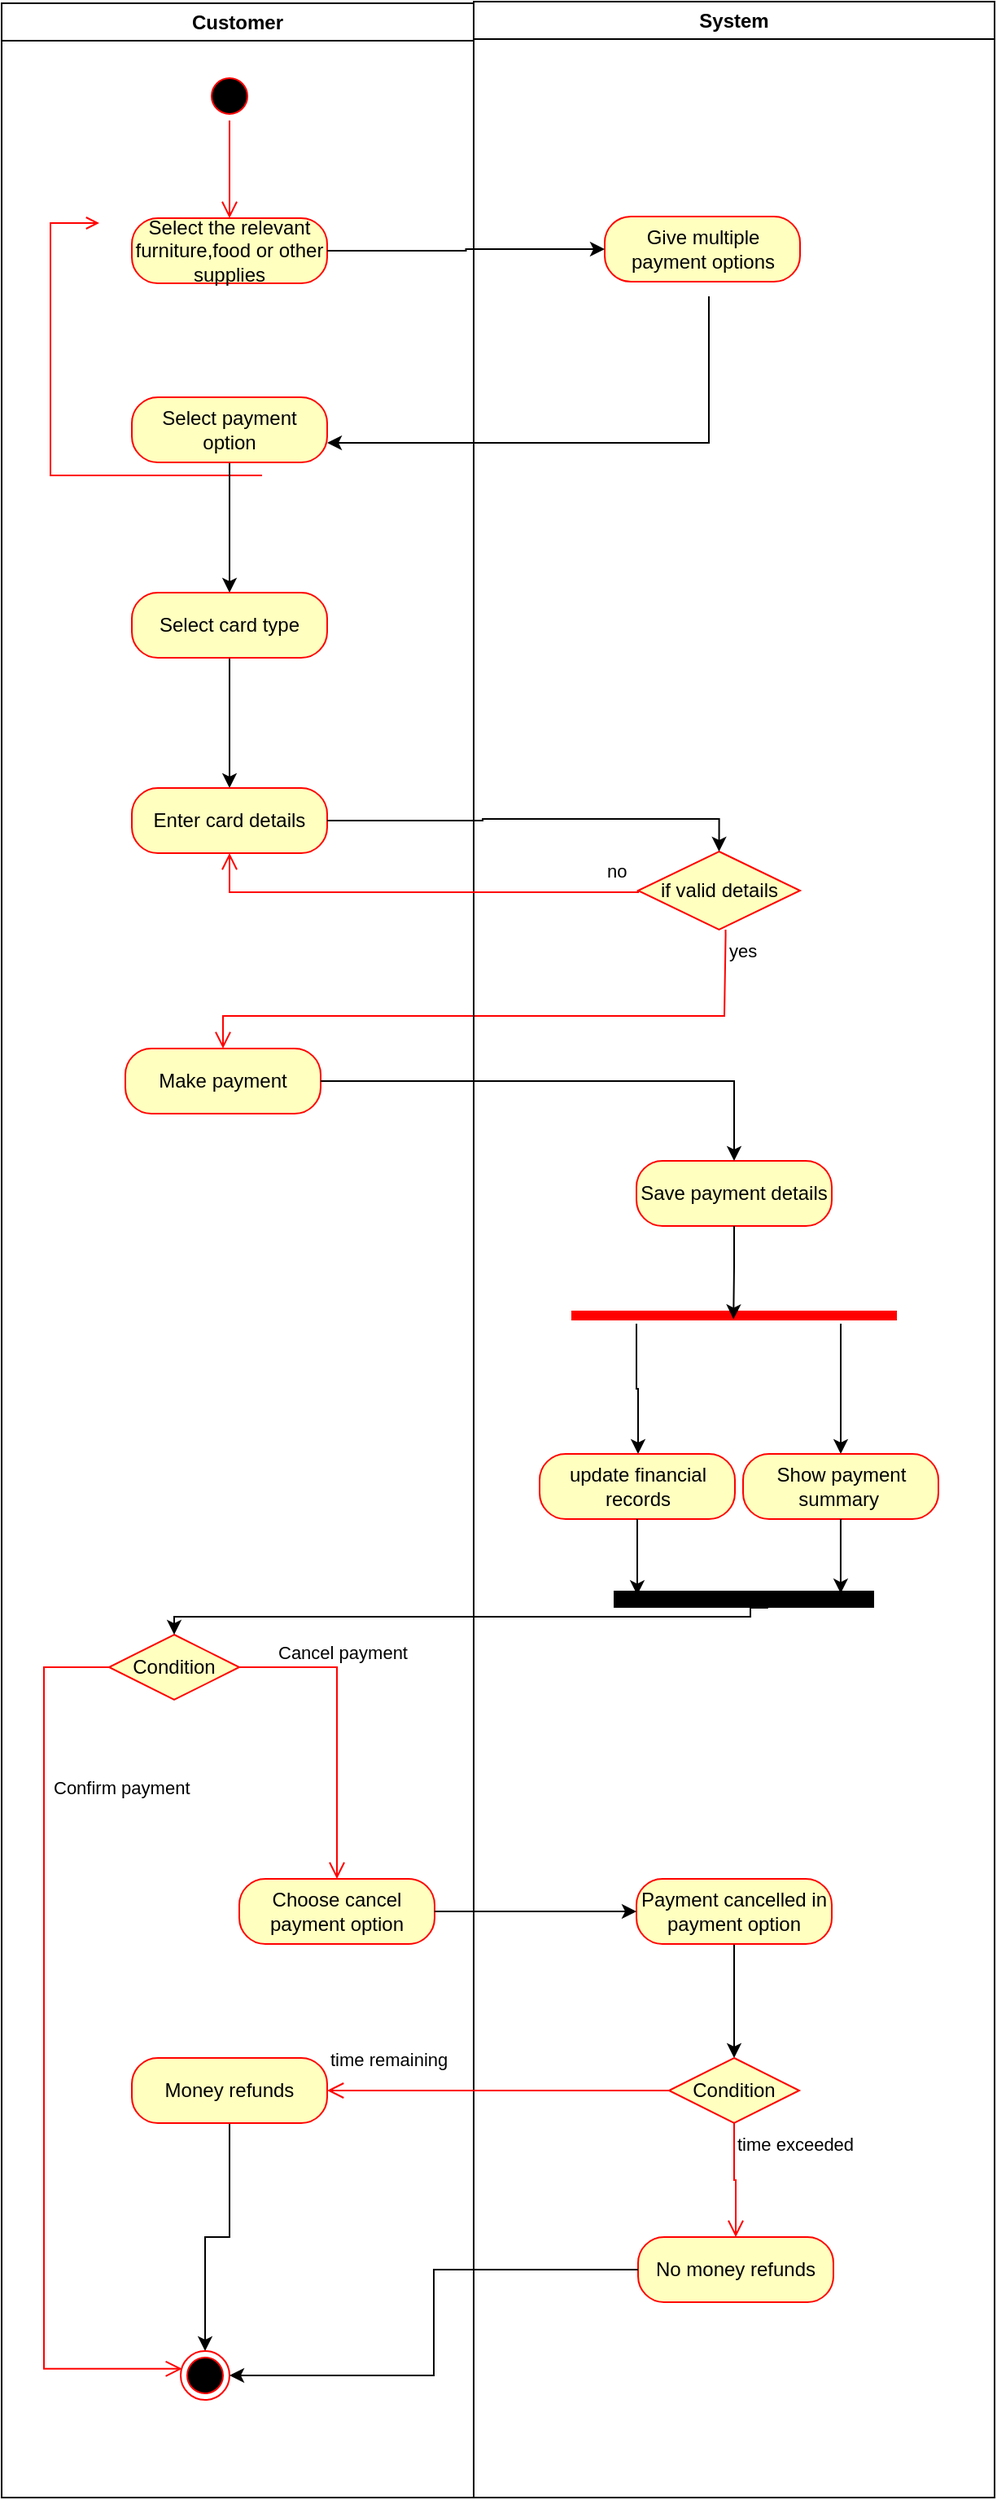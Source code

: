 <mxfile version="24.7.7">
  <diagram name="Page-1" id="e7e014a7-5840-1c2e-5031-d8a46d1fe8dd">
    <mxGraphModel dx="1687" dy="929" grid="1" gridSize="10" guides="1" tooltips="1" connect="1" arrows="1" fold="1" page="1" pageScale="1" pageWidth="1169" pageHeight="826" background="none" math="0" shadow="0">
      <root>
        <mxCell id="0" />
        <mxCell id="1" parent="0" />
        <mxCell id="2" value="Customer" style="swimlane;whiteSpace=wrap" parent="1" vertex="1">
          <mxGeometry x="150" y="128" width="290" height="1532" as="geometry" />
        </mxCell>
        <mxCell id="9" value="" style="endArrow=open;strokeColor=#FF0000;endFill=1;rounded=0" parent="2" target="8" edge="1">
          <mxGeometry relative="1" as="geometry">
            <mxPoint x="115" y="160" as="sourcePoint" />
          </mxGeometry>
        </mxCell>
        <mxCell id="11" value="" style="endArrow=open;strokeColor=#FF0000;endFill=1;rounded=0" parent="2" target="10" edge="1">
          <mxGeometry relative="1" as="geometry">
            <mxPoint x="115" y="270" as="sourcePoint" />
          </mxGeometry>
        </mxCell>
        <mxCell id="12" value="" style="edgeStyle=elbowEdgeStyle;elbow=horizontal;strokeColor=#FF0000;endArrow=open;endFill=1;rounded=0" parent="2" source="10" edge="1">
          <mxGeometry width="100" height="100" relative="1" as="geometry">
            <mxPoint x="160" y="290" as="sourcePoint" />
            <mxPoint x="60" y="135" as="targetPoint" />
            <Array as="points">
              <mxPoint x="30" y="250" />
            </Array>
          </mxGeometry>
        </mxCell>
        <mxCell id="XBPjzMlgGvLnMH6iU26w-45" value="" style="ellipse;html=1;shape=startState;fillColor=#000000;strokeColor=#ff0000;" vertex="1" parent="2">
          <mxGeometry x="125" y="42" width="30" height="30" as="geometry" />
        </mxCell>
        <mxCell id="XBPjzMlgGvLnMH6iU26w-46" value="" style="edgeStyle=orthogonalEdgeStyle;html=1;verticalAlign=bottom;endArrow=open;endSize=8;strokeColor=#ff0000;rounded=0;entryX=0.5;entryY=0;entryDx=0;entryDy=0;" edge="1" source="XBPjzMlgGvLnMH6iU26w-45" parent="2" target="XBPjzMlgGvLnMH6iU26w-47">
          <mxGeometry relative="1" as="geometry">
            <mxPoint x="140" y="132" as="targetPoint" />
          </mxGeometry>
        </mxCell>
        <mxCell id="XBPjzMlgGvLnMH6iU26w-47" value="Select the relevant furniture,food or other supplies" style="rounded=1;whiteSpace=wrap;html=1;arcSize=40;fontColor=#000000;fillColor=#ffffc0;strokeColor=#ff0000;" vertex="1" parent="2">
          <mxGeometry x="80" y="132" width="120" height="40" as="geometry" />
        </mxCell>
        <mxCell id="XBPjzMlgGvLnMH6iU26w-57" value="" style="edgeStyle=orthogonalEdgeStyle;rounded=0;orthogonalLoop=1;jettySize=auto;html=1;" edge="1" parent="2" source="XBPjzMlgGvLnMH6iU26w-54" target="XBPjzMlgGvLnMH6iU26w-56">
          <mxGeometry relative="1" as="geometry" />
        </mxCell>
        <mxCell id="XBPjzMlgGvLnMH6iU26w-54" value="Select payment option" style="rounded=1;whiteSpace=wrap;html=1;arcSize=40;fontColor=#000000;fillColor=#ffffc0;strokeColor=#ff0000;" vertex="1" parent="2">
          <mxGeometry x="80" y="242" width="120" height="40" as="geometry" />
        </mxCell>
        <mxCell id="XBPjzMlgGvLnMH6iU26w-59" value="" style="edgeStyle=orthogonalEdgeStyle;rounded=0;orthogonalLoop=1;jettySize=auto;html=1;" edge="1" parent="2" source="XBPjzMlgGvLnMH6iU26w-56" target="XBPjzMlgGvLnMH6iU26w-58">
          <mxGeometry relative="1" as="geometry" />
        </mxCell>
        <mxCell id="XBPjzMlgGvLnMH6iU26w-56" value="Select card type" style="rounded=1;whiteSpace=wrap;html=1;arcSize=40;fontColor=#000000;fillColor=#ffffc0;strokeColor=#ff0000;" vertex="1" parent="2">
          <mxGeometry x="80" y="362" width="120" height="40" as="geometry" />
        </mxCell>
        <mxCell id="XBPjzMlgGvLnMH6iU26w-58" value="Enter card details" style="rounded=1;whiteSpace=wrap;html=1;arcSize=40;fontColor=#000000;fillColor=#ffffc0;strokeColor=#ff0000;" vertex="1" parent="2">
          <mxGeometry x="80" y="482" width="120" height="40" as="geometry" />
        </mxCell>
        <mxCell id="XBPjzMlgGvLnMH6iU26w-68" value="Make payment" style="rounded=1;whiteSpace=wrap;html=1;arcSize=40;fontColor=#000000;fillColor=#ffffc0;strokeColor=#ff0000;" vertex="1" parent="2">
          <mxGeometry x="76" y="642" width="120" height="40" as="geometry" />
        </mxCell>
        <mxCell id="XBPjzMlgGvLnMH6iU26w-87" value="Condition" style="rhombus;whiteSpace=wrap;html=1;fontColor=#000000;fillColor=#ffffc0;strokeColor=#ff0000;" vertex="1" parent="2">
          <mxGeometry x="66" y="1002" width="80" height="40" as="geometry" />
        </mxCell>
        <mxCell id="XBPjzMlgGvLnMH6iU26w-88" value="Cancel payment&amp;nbsp;" style="edgeStyle=orthogonalEdgeStyle;html=1;align=left;verticalAlign=bottom;endArrow=open;endSize=8;strokeColor=#ff0000;rounded=0;exitX=1;exitY=0.5;exitDx=0;exitDy=0;entryX=0.5;entryY=0;entryDx=0;entryDy=0;" edge="1" source="XBPjzMlgGvLnMH6iU26w-87" parent="2" target="XBPjzMlgGvLnMH6iU26w-91">
          <mxGeometry x="-0.769" relative="1" as="geometry">
            <mxPoint x="166" y="1182" as="targetPoint" />
            <Array as="points">
              <mxPoint x="206" y="1022" />
            </Array>
            <mxPoint as="offset" />
          </mxGeometry>
        </mxCell>
        <mxCell id="XBPjzMlgGvLnMH6iU26w-89" value="Confirm payment" style="edgeStyle=orthogonalEdgeStyle;html=1;align=left;verticalAlign=top;endArrow=open;endSize=8;strokeColor=#ff0000;rounded=0;exitX=0;exitY=0.5;exitDx=0;exitDy=0;entryX=0.03;entryY=0.364;entryDx=0;entryDy=0;entryPerimeter=0;" edge="1" source="XBPjzMlgGvLnMH6iU26w-87" parent="2" target="XBPjzMlgGvLnMH6iU26w-103">
          <mxGeometry x="-0.636" y="4" relative="1" as="geometry">
            <mxPoint x="90" y="1442" as="targetPoint" />
            <Array as="points">
              <mxPoint x="26" y="1022" />
              <mxPoint x="26" y="1453" />
            </Array>
            <mxPoint as="offset" />
          </mxGeometry>
        </mxCell>
        <mxCell id="XBPjzMlgGvLnMH6iU26w-91" value="Choose cancel payment option" style="rounded=1;whiteSpace=wrap;html=1;arcSize=40;fontColor=#000000;fillColor=#ffffc0;strokeColor=#ff0000;" vertex="1" parent="2">
          <mxGeometry x="146" y="1152" width="120" height="40" as="geometry" />
        </mxCell>
        <mxCell id="XBPjzMlgGvLnMH6iU26w-104" style="edgeStyle=orthogonalEdgeStyle;rounded=0;orthogonalLoop=1;jettySize=auto;html=1;entryX=0.5;entryY=0;entryDx=0;entryDy=0;" edge="1" parent="2" source="XBPjzMlgGvLnMH6iU26w-99" target="XBPjzMlgGvLnMH6iU26w-103">
          <mxGeometry relative="1" as="geometry" />
        </mxCell>
        <mxCell id="XBPjzMlgGvLnMH6iU26w-99" value="Money refunds" style="rounded=1;whiteSpace=wrap;html=1;arcSize=40;fontColor=#000000;fillColor=#ffffc0;strokeColor=#ff0000;" vertex="1" parent="2">
          <mxGeometry x="80" y="1262" width="120" height="40" as="geometry" />
        </mxCell>
        <mxCell id="XBPjzMlgGvLnMH6iU26w-103" value="" style="ellipse;html=1;shape=endState;fillColor=#000000;strokeColor=#ff0000;" vertex="1" parent="2">
          <mxGeometry x="110" y="1442" width="30" height="30" as="geometry" />
        </mxCell>
        <mxCell id="XBPjzMlgGvLnMH6iU26w-67" value="yes" style="edgeStyle=orthogonalEdgeStyle;html=1;align=left;verticalAlign=top;endArrow=open;endSize=8;strokeColor=#ff0000;rounded=0;exitX=0.5;exitY=1;exitDx=0;exitDy=0;entryX=0.5;entryY=0;entryDx=0;entryDy=0;" edge="1" parent="2" target="XBPjzMlgGvLnMH6iU26w-68">
          <mxGeometry x="-1" relative="1" as="geometry">
            <mxPoint x="140" y="642" as="targetPoint" />
            <mxPoint x="444.75" y="569.0" as="sourcePoint" />
            <Array as="points">
              <mxPoint x="445" y="572" />
              <mxPoint x="444" y="572" />
              <mxPoint x="444" y="622" />
              <mxPoint x="136" y="622" />
            </Array>
          </mxGeometry>
        </mxCell>
        <mxCell id="3" value="System" style="swimlane;whiteSpace=wrap" parent="1" vertex="1">
          <mxGeometry x="440" y="127" width="320" height="1533" as="geometry" />
        </mxCell>
        <mxCell id="17" value="" style="endArrow=open;strokeColor=#FF0000;endFill=1;rounded=0" parent="3" target="16" edge="1">
          <mxGeometry relative="1" as="geometry">
            <mxPoint x="75" y="160" as="sourcePoint" />
          </mxGeometry>
        </mxCell>
        <mxCell id="19" value="" style="endArrow=open;strokeColor=#FF0000;endFill=1;rounded=0" parent="3" target="18" edge="1">
          <mxGeometry relative="1" as="geometry">
            <mxPoint x="75" y="270" as="sourcePoint" />
          </mxGeometry>
        </mxCell>
        <mxCell id="XBPjzMlgGvLnMH6iU26w-49" value="Give multiple payment options" style="rounded=1;whiteSpace=wrap;html=1;arcSize=40;fontColor=#000000;fillColor=#ffffc0;strokeColor=#ff0000;" vertex="1" parent="3">
          <mxGeometry x="80.5" y="132" width="120" height="40" as="geometry" />
        </mxCell>
        <mxCell id="XBPjzMlgGvLnMH6iU26w-65" value="if valid details" style="rhombus;whiteSpace=wrap;html=1;fontColor=#000000;fillColor=#ffffc0;strokeColor=#ff0000;" vertex="1" parent="3">
          <mxGeometry x="101" y="522" width="99.5" height="48" as="geometry" />
        </mxCell>
        <mxCell id="XBPjzMlgGvLnMH6iU26w-71" value="Save payment details" style="rounded=1;whiteSpace=wrap;html=1;arcSize=40;fontColor=#000000;fillColor=#ffffc0;strokeColor=#ff0000;" vertex="1" parent="3">
          <mxGeometry x="100" y="712" width="120" height="40" as="geometry" />
        </mxCell>
        <mxCell id="XBPjzMlgGvLnMH6iU26w-79" style="edgeStyle=orthogonalEdgeStyle;rounded=0;orthogonalLoop=1;jettySize=auto;html=1;entryX=0.5;entryY=0;entryDx=0;entryDy=0;" edge="1" parent="3" source="XBPjzMlgGvLnMH6iU26w-74" target="XBPjzMlgGvLnMH6iU26w-78">
          <mxGeometry relative="1" as="geometry">
            <Array as="points">
              <mxPoint x="226" y="852" />
            </Array>
          </mxGeometry>
        </mxCell>
        <mxCell id="XBPjzMlgGvLnMH6iU26w-80" style="edgeStyle=orthogonalEdgeStyle;rounded=0;orthogonalLoop=1;jettySize=auto;html=1;" edge="1" parent="3" source="XBPjzMlgGvLnMH6iU26w-74" target="XBPjzMlgGvLnMH6iU26w-77">
          <mxGeometry relative="1" as="geometry">
            <Array as="points">
              <mxPoint x="100" y="852" />
              <mxPoint x="101" y="852" />
            </Array>
          </mxGeometry>
        </mxCell>
        <mxCell id="XBPjzMlgGvLnMH6iU26w-74" value="" style="shape=line;html=1;strokeWidth=6;strokeColor=#ff0000;" vertex="1" parent="3">
          <mxGeometry x="60" y="802" width="200" height="10" as="geometry" />
        </mxCell>
        <mxCell id="XBPjzMlgGvLnMH6iU26w-76" style="edgeStyle=orthogonalEdgeStyle;rounded=0;orthogonalLoop=1;jettySize=auto;html=1;entryX=0.498;entryY=0.722;entryDx=0;entryDy=0;entryPerimeter=0;" edge="1" parent="3" source="XBPjzMlgGvLnMH6iU26w-71" target="XBPjzMlgGvLnMH6iU26w-74">
          <mxGeometry relative="1" as="geometry" />
        </mxCell>
        <mxCell id="XBPjzMlgGvLnMH6iU26w-77" value="update financial records" style="rounded=1;whiteSpace=wrap;html=1;arcSize=40;fontColor=#000000;fillColor=#ffffc0;strokeColor=#ff0000;" vertex="1" parent="3">
          <mxGeometry x="40.5" y="892" width="120" height="40" as="geometry" />
        </mxCell>
        <mxCell id="XBPjzMlgGvLnMH6iU26w-78" value="Show payment summary&amp;nbsp;" style="rounded=1;whiteSpace=wrap;html=1;arcSize=40;fontColor=#000000;fillColor=#ffffc0;strokeColor=#ff0000;" vertex="1" parent="3">
          <mxGeometry x="165.5" y="892" width="120" height="40" as="geometry" />
        </mxCell>
        <mxCell id="XBPjzMlgGvLnMH6iU26w-81" value="" style="html=1;points=[];perimeter=orthogonalPerimeter;fillColor=strokeColor;rotation=90;" vertex="1" parent="3">
          <mxGeometry x="161.25" y="901.75" width="9.5" height="159" as="geometry" />
        </mxCell>
        <mxCell id="XBPjzMlgGvLnMH6iU26w-84" style="edgeStyle=orthogonalEdgeStyle;rounded=0;orthogonalLoop=1;jettySize=auto;html=1;entryX=0.227;entryY=0.912;entryDx=0;entryDy=0;entryPerimeter=0;" edge="1" parent="3" source="XBPjzMlgGvLnMH6iU26w-77" target="XBPjzMlgGvLnMH6iU26w-81">
          <mxGeometry relative="1" as="geometry" />
        </mxCell>
        <mxCell id="XBPjzMlgGvLnMH6iU26w-85" style="edgeStyle=orthogonalEdgeStyle;rounded=0;orthogonalLoop=1;jettySize=auto;html=1;entryX=0.122;entryY=0.126;entryDx=0;entryDy=0;entryPerimeter=0;" edge="1" parent="3" source="XBPjzMlgGvLnMH6iU26w-78" target="XBPjzMlgGvLnMH6iU26w-81">
          <mxGeometry relative="1" as="geometry" />
        </mxCell>
        <mxCell id="XBPjzMlgGvLnMH6iU26w-98" style="edgeStyle=orthogonalEdgeStyle;rounded=0;orthogonalLoop=1;jettySize=auto;html=1;" edge="1" parent="3" source="XBPjzMlgGvLnMH6iU26w-93" target="XBPjzMlgGvLnMH6iU26w-95">
          <mxGeometry relative="1" as="geometry" />
        </mxCell>
        <mxCell id="XBPjzMlgGvLnMH6iU26w-93" value="Payment cancelled in payment option" style="rounded=1;whiteSpace=wrap;html=1;arcSize=40;fontColor=#000000;fillColor=#ffffc0;strokeColor=#ff0000;" vertex="1" parent="3">
          <mxGeometry x="100" y="1153" width="120" height="40" as="geometry" />
        </mxCell>
        <mxCell id="XBPjzMlgGvLnMH6iU26w-95" value="Condition" style="rhombus;whiteSpace=wrap;html=1;fontColor=#000000;fillColor=#ffffc0;strokeColor=#ff0000;" vertex="1" parent="3">
          <mxGeometry x="120" y="1263" width="80" height="40" as="geometry" />
        </mxCell>
        <mxCell id="XBPjzMlgGvLnMH6iU26w-97" value="time exceeded" style="edgeStyle=orthogonalEdgeStyle;html=1;align=left;verticalAlign=top;endArrow=open;endSize=8;strokeColor=#ff0000;rounded=0;entryX=0.5;entryY=0;entryDx=0;entryDy=0;" edge="1" source="XBPjzMlgGvLnMH6iU26w-95" parent="3" target="XBPjzMlgGvLnMH6iU26w-101">
          <mxGeometry x="-1" relative="1" as="geometry">
            <mxPoint x="160" y="1363" as="targetPoint" />
          </mxGeometry>
        </mxCell>
        <mxCell id="XBPjzMlgGvLnMH6iU26w-101" value="No money refunds" style="rounded=1;whiteSpace=wrap;html=1;arcSize=40;fontColor=#000000;fillColor=#ffffc0;strokeColor=#ff0000;" vertex="1" parent="3">
          <mxGeometry x="101" y="1373" width="120" height="40" as="geometry" />
        </mxCell>
        <mxCell id="20" value="" style="endArrow=open;strokeColor=#FF0000;endFill=1;rounded=0" parent="1" target="18" edge="1">
          <mxGeometry relative="1" as="geometry">
            <mxPoint x="334.5" y="478" as="sourcePoint" />
          </mxGeometry>
        </mxCell>
        <mxCell id="XBPjzMlgGvLnMH6iU26w-42" value="" style="edgeStyle=orthogonalEdgeStyle;rounded=0;orthogonalLoop=1;jettySize=auto;html=1;" edge="1" parent="1" target="XBPjzMlgGvLnMH6iU26w-41">
          <mxGeometry relative="1" as="geometry">
            <mxPoint x="574.5" y="263" as="sourcePoint" />
          </mxGeometry>
        </mxCell>
        <mxCell id="XBPjzMlgGvLnMH6iU26w-55" value="" style="edgeStyle=orthogonalEdgeStyle;rounded=0;orthogonalLoop=1;jettySize=auto;html=1;" edge="1" parent="1" target="XBPjzMlgGvLnMH6iU26w-54">
          <mxGeometry relative="1" as="geometry">
            <mxPoint x="584.5" y="308" as="sourcePoint" />
            <Array as="points">
              <mxPoint x="584.5" y="398" />
            </Array>
          </mxGeometry>
        </mxCell>
        <mxCell id="XBPjzMlgGvLnMH6iU26w-64" value="" style="edgeStyle=orthogonalEdgeStyle;rounded=0;orthogonalLoop=1;jettySize=auto;html=1;entryX=0.5;entryY=0;entryDx=0;entryDy=0;" edge="1" parent="1" source="XBPjzMlgGvLnMH6iU26w-58" target="XBPjzMlgGvLnMH6iU26w-65">
          <mxGeometry relative="1" as="geometry">
            <mxPoint x="464" y="630" as="targetPoint" />
          </mxGeometry>
        </mxCell>
        <mxCell id="XBPjzMlgGvLnMH6iU26w-66" value="no" style="edgeStyle=orthogonalEdgeStyle;html=1;align=left;verticalAlign=bottom;endArrow=open;endSize=8;strokeColor=#ff0000;rounded=0;entryX=0.5;entryY=1;entryDx=0;entryDy=0;exitX=0;exitY=0.5;exitDx=0;exitDy=0;" edge="1" source="XBPjzMlgGvLnMH6iU26w-65" parent="1" target="XBPjzMlgGvLnMH6iU26w-58">
          <mxGeometry x="-0.839" y="-4" relative="1" as="geometry">
            <mxPoint x="660" y="620" as="targetPoint" />
            <Array as="points">
              <mxPoint x="290" y="674" />
            </Array>
            <mxPoint as="offset" />
          </mxGeometry>
        </mxCell>
        <mxCell id="XBPjzMlgGvLnMH6iU26w-72" style="edgeStyle=orthogonalEdgeStyle;rounded=0;orthogonalLoop=1;jettySize=auto;html=1;" edge="1" parent="1" source="XBPjzMlgGvLnMH6iU26w-68" target="XBPjzMlgGvLnMH6iU26w-71">
          <mxGeometry relative="1" as="geometry" />
        </mxCell>
        <mxCell id="XBPjzMlgGvLnMH6iU26w-73" style="edgeStyle=orthogonalEdgeStyle;rounded=0;orthogonalLoop=1;jettySize=auto;html=1;" edge="1" parent="1" source="XBPjzMlgGvLnMH6iU26w-47" target="XBPjzMlgGvLnMH6iU26w-49">
          <mxGeometry relative="1" as="geometry" />
        </mxCell>
        <mxCell id="XBPjzMlgGvLnMH6iU26w-94" value="" style="edgeStyle=orthogonalEdgeStyle;rounded=0;orthogonalLoop=1;jettySize=auto;html=1;" edge="1" parent="1" source="XBPjzMlgGvLnMH6iU26w-91" target="XBPjzMlgGvLnMH6iU26w-93">
          <mxGeometry relative="1" as="geometry" />
        </mxCell>
        <mxCell id="XBPjzMlgGvLnMH6iU26w-96" value="time remaining" style="edgeStyle=orthogonalEdgeStyle;html=1;align=left;verticalAlign=bottom;endArrow=open;endSize=8;strokeColor=#ff0000;rounded=0;exitX=0;exitY=0.5;exitDx=0;exitDy=0;entryX=1;entryY=0.5;entryDx=0;entryDy=0;" edge="1" source="XBPjzMlgGvLnMH6iU26w-95" parent="1" target="XBPjzMlgGvLnMH6iU26w-99">
          <mxGeometry x="1" y="-10" relative="1" as="geometry">
            <mxPoint x="490" y="1410" as="targetPoint" />
            <mxPoint as="offset" />
          </mxGeometry>
        </mxCell>
        <mxCell id="XBPjzMlgGvLnMH6iU26w-90" style="edgeStyle=orthogonalEdgeStyle;rounded=0;orthogonalLoop=1;jettySize=auto;html=1;exitX=1.053;exitY=0.406;exitDx=0;exitDy=0;exitPerimeter=0;entryX=0.5;entryY=0;entryDx=0;entryDy=0;" edge="1" parent="1" source="XBPjzMlgGvLnMH6iU26w-81" target="XBPjzMlgGvLnMH6iU26w-87">
          <mxGeometry relative="1" as="geometry">
            <mxPoint x="610.754" y="1109.995" as="sourcePoint" />
            <mxPoint x="267" y="1130" as="targetPoint" />
            <Array as="points">
              <mxPoint x="610" y="1114" />
              <mxPoint x="610" y="1119" />
              <mxPoint x="256" y="1119" />
            </Array>
          </mxGeometry>
        </mxCell>
        <mxCell id="XBPjzMlgGvLnMH6iU26w-102" style="edgeStyle=orthogonalEdgeStyle;rounded=0;orthogonalLoop=1;jettySize=auto;html=1;entryX=1;entryY=0.5;entryDx=0;entryDy=0;" edge="1" parent="1" source="XBPjzMlgGvLnMH6iU26w-101" target="XBPjzMlgGvLnMH6iU26w-103">
          <mxGeometry relative="1" as="geometry">
            <mxPoint x="310" y="1570" as="targetPoint" />
          </mxGeometry>
        </mxCell>
      </root>
    </mxGraphModel>
  </diagram>
</mxfile>
